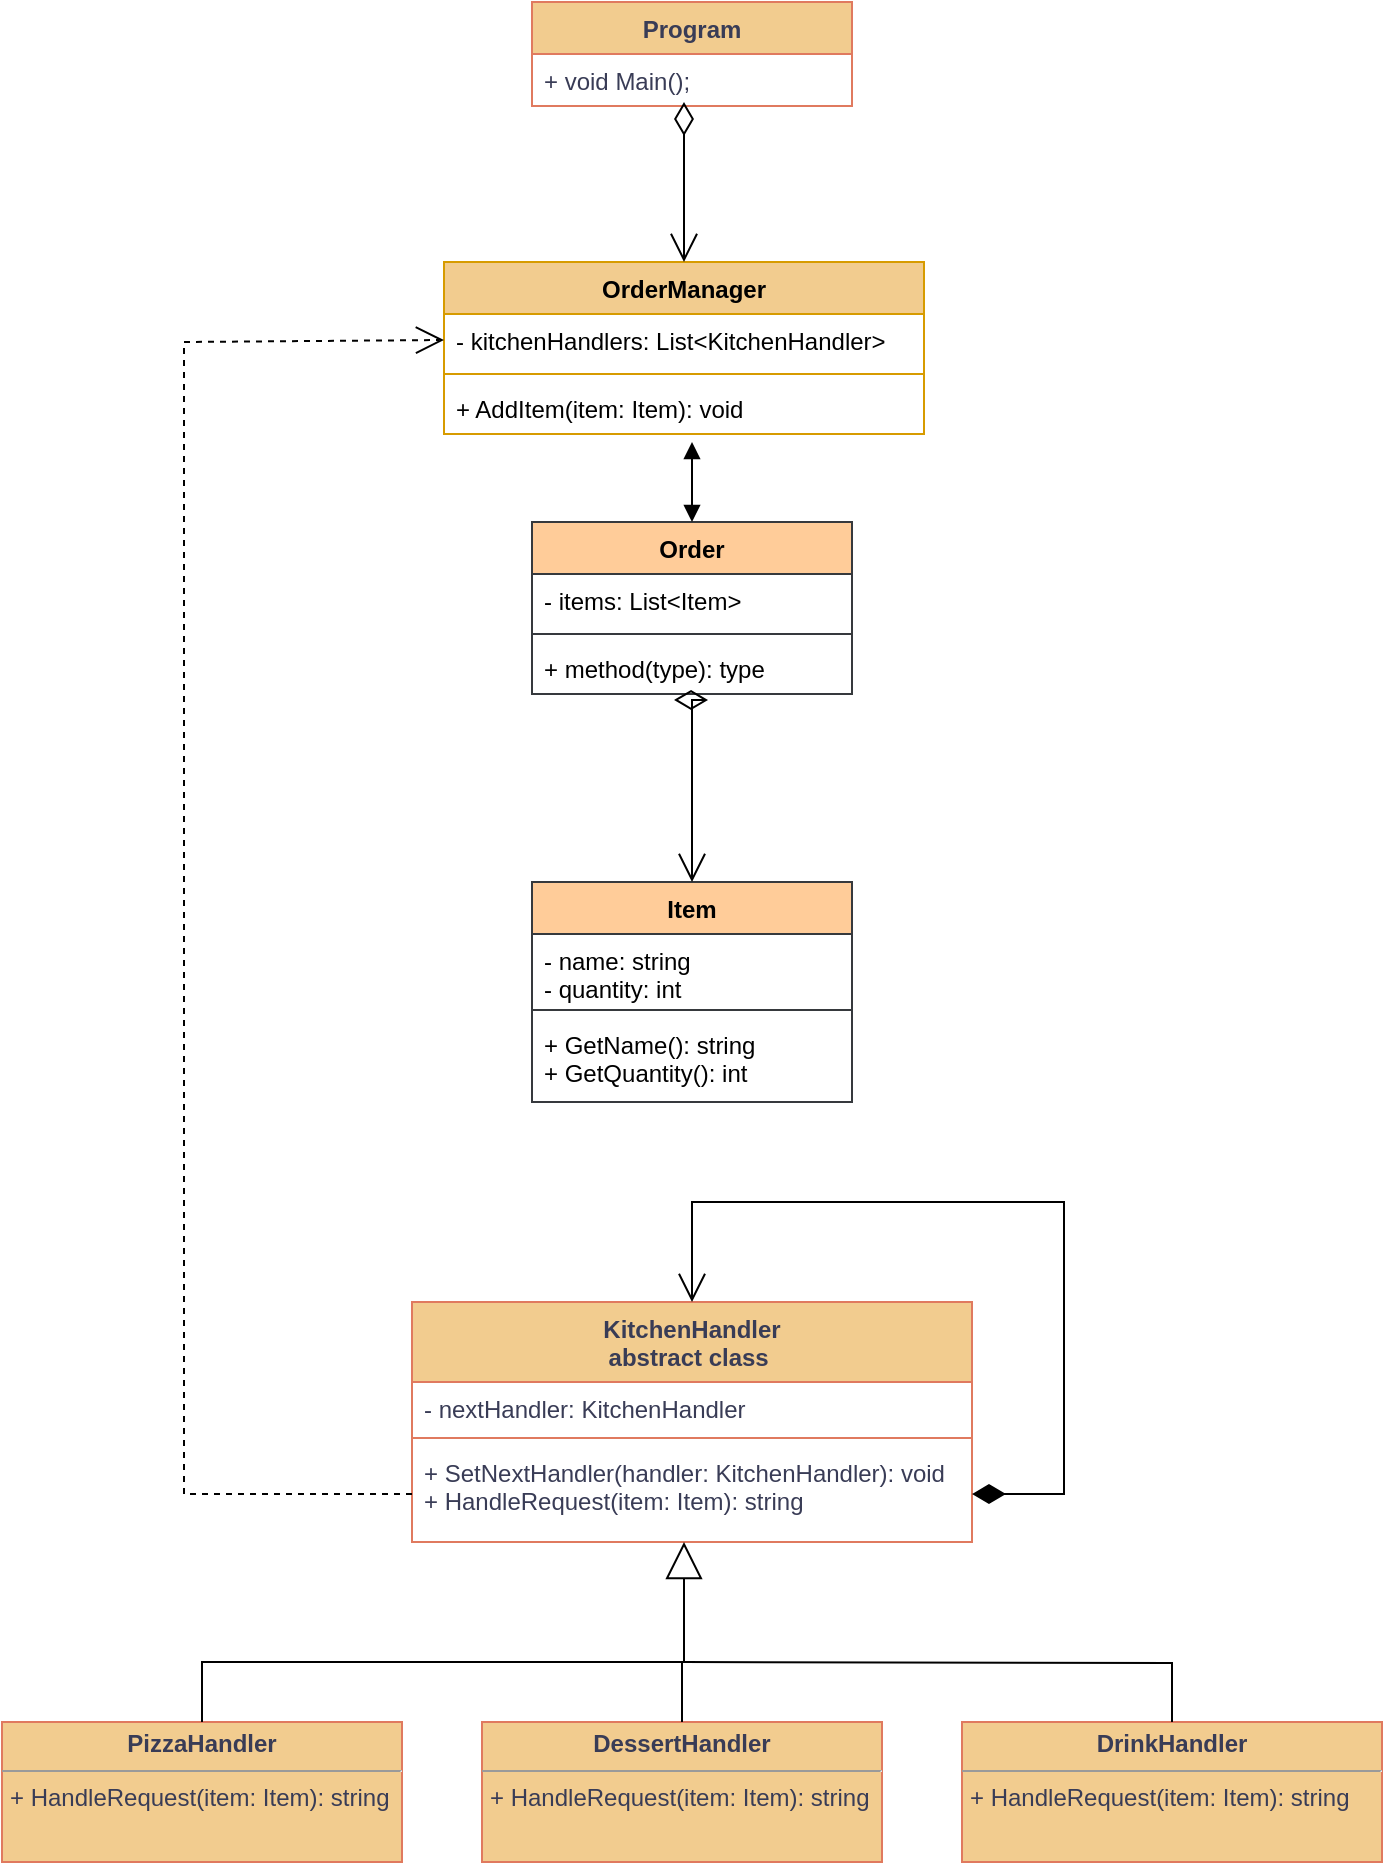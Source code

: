 <mxfile version="21.3.2" type="device">
  <diagram id="C5RBs43oDa-KdzZeNtuy" name="Page-1">
    <mxGraphModel dx="1434" dy="764" grid="1" gridSize="10" guides="1" tooltips="1" connect="1" arrows="1" fold="1" page="1" pageScale="1" pageWidth="827" pageHeight="1169" math="0" shadow="0">
      <root>
        <mxCell id="WIyWlLk6GJQsqaUBKTNV-0" />
        <mxCell id="WIyWlLk6GJQsqaUBKTNV-1" parent="WIyWlLk6GJQsqaUBKTNV-0" />
        <mxCell id="gAz_rP_OBczAuknbEhuL-0" value="Program" style="swimlane;fontStyle=1;align=center;verticalAlign=top;childLayout=stackLayout;horizontal=1;startSize=26;horizontalStack=0;resizeParent=1;resizeParentMax=0;resizeLast=0;collapsible=1;marginBottom=0;whiteSpace=wrap;html=1;labelBackgroundColor=none;fillColor=#F2CC8F;strokeColor=#E07A5F;fontColor=#393C56;" parent="WIyWlLk6GJQsqaUBKTNV-1" vertex="1">
          <mxGeometry x="334" y="50" width="160" height="52" as="geometry" />
        </mxCell>
        <mxCell id="gAz_rP_OBczAuknbEhuL-3" value="+&amp;nbsp;void Main();" style="text;strokeColor=none;fillColor=none;align=left;verticalAlign=top;spacingLeft=4;spacingRight=4;overflow=hidden;rotatable=0;points=[[0,0.5],[1,0.5]];portConstraint=eastwest;whiteSpace=wrap;html=1;labelBackgroundColor=none;fontColor=#393C56;" parent="gAz_rP_OBczAuknbEhuL-0" vertex="1">
          <mxGeometry y="26" width="160" height="26" as="geometry" />
        </mxCell>
        <mxCell id="gAz_rP_OBczAuknbEhuL-8" value="KitchenHandler  &lt;br&gt;abstract class&amp;nbsp;" style="swimlane;fontStyle=1;align=center;verticalAlign=top;childLayout=stackLayout;horizontal=1;startSize=40;horizontalStack=0;resizeParent=1;resizeParentMax=0;resizeLast=0;collapsible=1;marginBottom=0;whiteSpace=wrap;html=1;labelBackgroundColor=none;fillColor=#F2CC8F;strokeColor=#E07A5F;fontColor=#393C56;" parent="WIyWlLk6GJQsqaUBKTNV-1" vertex="1">
          <mxGeometry x="274" y="700" width="280" height="120" as="geometry" />
        </mxCell>
        <mxCell id="gAz_rP_OBczAuknbEhuL-9" value="- nextHandler: KitchenHandler" style="text;strokeColor=none;fillColor=none;align=left;verticalAlign=top;spacingLeft=4;spacingRight=4;overflow=hidden;rotatable=0;points=[[0,0.5],[1,0.5]];portConstraint=eastwest;whiteSpace=wrap;html=1;labelBackgroundColor=none;fontColor=#393C56;" parent="gAz_rP_OBczAuknbEhuL-8" vertex="1">
          <mxGeometry y="40" width="280" height="24" as="geometry" />
        </mxCell>
        <mxCell id="gAz_rP_OBczAuknbEhuL-10" value="" style="line;strokeWidth=1;fillColor=none;align=left;verticalAlign=middle;spacingTop=-1;spacingLeft=3;spacingRight=3;rotatable=0;labelPosition=right;points=[];portConstraint=eastwest;strokeColor=#E07A5F;labelBackgroundColor=none;fontColor=#393C56;" parent="gAz_rP_OBczAuknbEhuL-8" vertex="1">
          <mxGeometry y="64" width="280" height="8" as="geometry" />
        </mxCell>
        <mxCell id="gAz_rP_OBczAuknbEhuL-11" value="+ SetNextHandler(handler: KitchenHandler): void&lt;br&gt;+ HandleRequest(item: Item): string" style="text;strokeColor=none;fillColor=none;align=left;verticalAlign=top;spacingLeft=4;spacingRight=4;overflow=hidden;rotatable=0;points=[[0,0.5],[1,0.5]];portConstraint=eastwest;whiteSpace=wrap;html=1;labelBackgroundColor=none;fontColor=#393C56;" parent="gAz_rP_OBczAuknbEhuL-8" vertex="1">
          <mxGeometry y="72" width="280" height="48" as="geometry" />
        </mxCell>
        <mxCell id="zsqCF1-ATwx2tf6EJnUb-16" value="" style="endArrow=open;html=1;endSize=12;startArrow=diamondThin;startSize=14;startFill=1;edgeStyle=orthogonalEdgeStyle;align=left;verticalAlign=bottom;rounded=0;fontFamily=Helvetica;fontSize=12;fontColor=default;exitX=1;exitY=0.5;exitDx=0;exitDy=0;entryX=0.5;entryY=0;entryDx=0;entryDy=0;" edge="1" parent="gAz_rP_OBczAuknbEhuL-8" source="gAz_rP_OBczAuknbEhuL-11" target="gAz_rP_OBczAuknbEhuL-8">
          <mxGeometry x="-0.617" y="-70" relative="1" as="geometry">
            <mxPoint x="56" y="-90" as="sourcePoint" />
            <mxPoint x="216" y="-90" as="targetPoint" />
            <Array as="points">
              <mxPoint x="326" y="96" />
              <mxPoint x="326" y="-50" />
              <mxPoint x="140" y="-50" />
            </Array>
            <mxPoint as="offset" />
          </mxGeometry>
        </mxCell>
        <mxCell id="gAz_rP_OBczAuknbEhuL-12" value="&lt;p style=&quot;margin:0px;margin-top:4px;text-align:center;&quot;&gt;&lt;b&gt;PizzaHandler     &lt;/b&gt;&lt;br&gt;&lt;/p&gt;&lt;hr size=&quot;1&quot;&gt;&lt;p style=&quot;margin:0px;margin-left:4px;&quot;&gt;&lt;/p&gt;&lt;p style=&quot;margin:0px;margin-left:4px;&quot;&gt;+ HandleRequest(item: Item): string&lt;br&gt;&lt;/p&gt;" style="verticalAlign=top;align=left;overflow=fill;fontSize=12;fontFamily=Helvetica;html=1;whiteSpace=wrap;labelBackgroundColor=none;fillColor=#F2CC8F;strokeColor=#E07A5F;fontColor=#393C56;" parent="WIyWlLk6GJQsqaUBKTNV-1" vertex="1">
          <mxGeometry x="69" y="910" width="200" height="70" as="geometry" />
        </mxCell>
        <mxCell id="gAz_rP_OBczAuknbEhuL-15" value="&lt;p style=&quot;margin:0px;margin-top:4px;text-align:center;&quot;&gt;&lt;b&gt;DessertHandler  &lt;/b&gt;&lt;br&gt;&lt;/p&gt;&lt;hr size=&quot;1&quot;&gt;&lt;p style=&quot;margin:0px;margin-left:4px;&quot;&gt;&lt;/p&gt;&lt;p style=&quot;margin:0px;margin-left:4px;&quot;&gt;+ HandleRequest(item: Item): string&lt;br&gt;&lt;/p&gt;" style="verticalAlign=top;align=left;overflow=fill;fontSize=12;fontFamily=Helvetica;html=1;whiteSpace=wrap;labelBackgroundColor=none;fillColor=#F2CC8F;strokeColor=#E07A5F;fontColor=#393C56;" parent="WIyWlLk6GJQsqaUBKTNV-1" vertex="1">
          <mxGeometry x="309" y="910" width="200" height="70" as="geometry" />
        </mxCell>
        <mxCell id="gAz_rP_OBczAuknbEhuL-16" value="&lt;p style=&quot;margin:0px;margin-top:4px;text-align:center;&quot;&gt;&lt;b&gt;DrinkHandler    &lt;/b&gt;&lt;br&gt;&lt;/p&gt;&lt;hr size=&quot;1&quot;&gt;&lt;p style=&quot;margin:0px;margin-left:4px;&quot;&gt;&lt;/p&gt;&lt;p style=&quot;margin:0px;margin-left:4px;&quot;&gt;+ HandleRequest(item: Item): string&lt;br&gt;&lt;/p&gt;" style="verticalAlign=top;align=left;overflow=fill;fontSize=12;fontFamily=Helvetica;html=1;whiteSpace=wrap;labelBackgroundColor=none;fillColor=#F2CC8F;strokeColor=#E07A5F;fontColor=#393C56;" parent="WIyWlLk6GJQsqaUBKTNV-1" vertex="1">
          <mxGeometry x="549" y="910" width="210" height="70" as="geometry" />
        </mxCell>
        <mxCell id="zsqCF1-ATwx2tf6EJnUb-1" value="OrderManager" style="swimlane;fontStyle=1;align=center;verticalAlign=top;childLayout=stackLayout;horizontal=1;startSize=26;horizontalStack=0;resizeParent=1;resizeParentMax=0;resizeLast=0;collapsible=1;marginBottom=0;whiteSpace=wrap;html=1;fillColor=#f2cc8f;strokeColor=#d79b00;" vertex="1" parent="WIyWlLk6GJQsqaUBKTNV-1">
          <mxGeometry x="290" y="180" width="240" height="86" as="geometry" />
        </mxCell>
        <mxCell id="zsqCF1-ATwx2tf6EJnUb-2" value="- kitchenHandlers: List&amp;lt;KitchenHandler&amp;gt;" style="text;strokeColor=none;fillColor=none;align=left;verticalAlign=top;spacingLeft=4;spacingRight=4;overflow=hidden;rotatable=0;points=[[0,0.5],[1,0.5]];portConstraint=eastwest;whiteSpace=wrap;html=1;" vertex="1" parent="zsqCF1-ATwx2tf6EJnUb-1">
          <mxGeometry y="26" width="240" height="26" as="geometry" />
        </mxCell>
        <mxCell id="zsqCF1-ATwx2tf6EJnUb-3" value="" style="line;strokeWidth=1;fillColor=none;align=left;verticalAlign=middle;spacingTop=-1;spacingLeft=3;spacingRight=3;rotatable=0;labelPosition=right;points=[];portConstraint=eastwest;strokeColor=inherit;" vertex="1" parent="zsqCF1-ATwx2tf6EJnUb-1">
          <mxGeometry y="52" width="240" height="8" as="geometry" />
        </mxCell>
        <mxCell id="zsqCF1-ATwx2tf6EJnUb-4" value="+ AddItem(item: Item): void" style="text;strokeColor=none;fillColor=none;align=left;verticalAlign=top;spacingLeft=4;spacingRight=4;overflow=hidden;rotatable=0;points=[[0,0.5],[1,0.5]];portConstraint=eastwest;whiteSpace=wrap;html=1;" vertex="1" parent="zsqCF1-ATwx2tf6EJnUb-1">
          <mxGeometry y="60" width="240" height="26" as="geometry" />
        </mxCell>
        <mxCell id="zsqCF1-ATwx2tf6EJnUb-5" value="Order      " style="swimlane;fontStyle=1;align=center;verticalAlign=top;childLayout=stackLayout;horizontal=1;startSize=26;horizontalStack=0;resizeParent=1;resizeParentMax=0;resizeLast=0;collapsible=1;marginBottom=0;whiteSpace=wrap;html=1;fillColor=#ffcc99;strokeColor=#36393d;" vertex="1" parent="WIyWlLk6GJQsqaUBKTNV-1">
          <mxGeometry x="334" y="310" width="160" height="86" as="geometry" />
        </mxCell>
        <mxCell id="zsqCF1-ATwx2tf6EJnUb-6" value="- items: List&amp;lt;Item&amp;gt;" style="text;strokeColor=none;fillColor=none;align=left;verticalAlign=top;spacingLeft=4;spacingRight=4;overflow=hidden;rotatable=0;points=[[0,0.5],[1,0.5]];portConstraint=eastwest;whiteSpace=wrap;html=1;" vertex="1" parent="zsqCF1-ATwx2tf6EJnUb-5">
          <mxGeometry y="26" width="160" height="26" as="geometry" />
        </mxCell>
        <mxCell id="zsqCF1-ATwx2tf6EJnUb-7" value="" style="line;strokeWidth=1;fillColor=none;align=left;verticalAlign=middle;spacingTop=-1;spacingLeft=3;spacingRight=3;rotatable=0;labelPosition=right;points=[];portConstraint=eastwest;strokeColor=inherit;" vertex="1" parent="zsqCF1-ATwx2tf6EJnUb-5">
          <mxGeometry y="52" width="160" height="8" as="geometry" />
        </mxCell>
        <mxCell id="zsqCF1-ATwx2tf6EJnUb-8" value="+ method(type): type" style="text;strokeColor=none;fillColor=none;align=left;verticalAlign=top;spacingLeft=4;spacingRight=4;overflow=hidden;rotatable=0;points=[[0,0.5],[1,0.5]];portConstraint=eastwest;whiteSpace=wrap;html=1;" vertex="1" parent="zsqCF1-ATwx2tf6EJnUb-5">
          <mxGeometry y="60" width="160" height="26" as="geometry" />
        </mxCell>
        <mxCell id="zsqCF1-ATwx2tf6EJnUb-9" value="Item       " style="swimlane;fontStyle=1;align=center;verticalAlign=top;childLayout=stackLayout;horizontal=1;startSize=26;horizontalStack=0;resizeParent=1;resizeParentMax=0;resizeLast=0;collapsible=1;marginBottom=0;whiteSpace=wrap;html=1;fillColor=#ffcc99;strokeColor=#36393d;" vertex="1" parent="WIyWlLk6GJQsqaUBKTNV-1">
          <mxGeometry x="334" y="490" width="160" height="110" as="geometry" />
        </mxCell>
        <mxCell id="zsqCF1-ATwx2tf6EJnUb-10" value="- name: string&lt;br&gt;- quantity: int" style="text;strokeColor=none;fillColor=none;align=left;verticalAlign=top;spacingLeft=4;spacingRight=4;overflow=hidden;rotatable=0;points=[[0,0.5],[1,0.5]];portConstraint=eastwest;whiteSpace=wrap;html=1;" vertex="1" parent="zsqCF1-ATwx2tf6EJnUb-9">
          <mxGeometry y="26" width="160" height="34" as="geometry" />
        </mxCell>
        <mxCell id="zsqCF1-ATwx2tf6EJnUb-11" value="" style="line;strokeWidth=1;fillColor=none;align=left;verticalAlign=middle;spacingTop=-1;spacingLeft=3;spacingRight=3;rotatable=0;labelPosition=right;points=[];portConstraint=eastwest;strokeColor=inherit;" vertex="1" parent="zsqCF1-ATwx2tf6EJnUb-9">
          <mxGeometry y="60" width="160" height="8" as="geometry" />
        </mxCell>
        <mxCell id="zsqCF1-ATwx2tf6EJnUb-12" value="+ GetName(): string&lt;br&gt;+ GetQuantity(): int" style="text;strokeColor=none;fillColor=none;align=left;verticalAlign=top;spacingLeft=4;spacingRight=4;overflow=hidden;rotatable=0;points=[[0,0.5],[1,0.5]];portConstraint=eastwest;whiteSpace=wrap;html=1;" vertex="1" parent="zsqCF1-ATwx2tf6EJnUb-9">
          <mxGeometry y="68" width="160" height="42" as="geometry" />
        </mxCell>
        <mxCell id="zsqCF1-ATwx2tf6EJnUb-13" value="" style="endArrow=block;startArrow=block;endFill=1;startFill=1;html=1;rounded=0;fontFamily=Helvetica;fontSize=12;fontColor=default;exitX=0.5;exitY=0;exitDx=0;exitDy=0;" edge="1" parent="WIyWlLk6GJQsqaUBKTNV-1" source="zsqCF1-ATwx2tf6EJnUb-5">
          <mxGeometry width="160" relative="1" as="geometry">
            <mxPoint x="330" y="260" as="sourcePoint" />
            <mxPoint x="414" y="270" as="targetPoint" />
          </mxGeometry>
        </mxCell>
        <mxCell id="zsqCF1-ATwx2tf6EJnUb-15" value="" style="endArrow=open;html=1;endSize=12;startArrow=diamondThin;startSize=14;startFill=0;edgeStyle=orthogonalEdgeStyle;align=left;verticalAlign=bottom;rounded=0;fontFamily=Helvetica;fontSize=12;fontColor=default;exitX=0.444;exitY=1.115;exitDx=0;exitDy=0;exitPerimeter=0;entryX=0.5;entryY=0;entryDx=0;entryDy=0;" edge="1" parent="WIyWlLk6GJQsqaUBKTNV-1" source="zsqCF1-ATwx2tf6EJnUb-8" target="zsqCF1-ATwx2tf6EJnUb-9">
          <mxGeometry x="-0.401" y="46" relative="1" as="geometry">
            <mxPoint x="330" y="610" as="sourcePoint" />
            <mxPoint x="490" y="610" as="targetPoint" />
            <Array as="points">
              <mxPoint x="414" y="399" />
            </Array>
            <mxPoint as="offset" />
          </mxGeometry>
        </mxCell>
        <mxCell id="zsqCF1-ATwx2tf6EJnUb-17" value="" style="endArrow=open;html=1;endSize=12;startArrow=diamondThin;startSize=14;startFill=0;edgeStyle=orthogonalEdgeStyle;align=left;verticalAlign=bottom;rounded=0;fontFamily=Helvetica;fontSize=12;fontColor=default;entryX=0.5;entryY=0;entryDx=0;entryDy=0;" edge="1" parent="WIyWlLk6GJQsqaUBKTNV-1" target="zsqCF1-ATwx2tf6EJnUb-1">
          <mxGeometry x="-0.891" y="109" relative="1" as="geometry">
            <mxPoint x="410" y="100" as="sourcePoint" />
            <mxPoint x="490" y="410" as="targetPoint" />
            <Array as="points">
              <mxPoint x="410" y="161" />
            </Array>
            <mxPoint as="offset" />
          </mxGeometry>
        </mxCell>
        <mxCell id="zsqCF1-ATwx2tf6EJnUb-18" value="" style="endArrow=none;html=1;edgeStyle=orthogonalEdgeStyle;rounded=0;fontFamily=Helvetica;fontSize=12;fontColor=default;exitX=0.5;exitY=0;exitDx=0;exitDy=0;" edge="1" parent="WIyWlLk6GJQsqaUBKTNV-1" source="gAz_rP_OBczAuknbEhuL-12">
          <mxGeometry relative="1" as="geometry">
            <mxPoint x="330" y="660" as="sourcePoint" />
            <mxPoint x="410" y="880" as="targetPoint" />
            <Array as="points">
              <mxPoint x="169" y="880" />
            </Array>
          </mxGeometry>
        </mxCell>
        <mxCell id="zsqCF1-ATwx2tf6EJnUb-21" value="" style="endArrow=none;html=1;edgeStyle=orthogonalEdgeStyle;rounded=0;fontFamily=Helvetica;fontSize=12;fontColor=default;exitX=0.5;exitY=0;exitDx=0;exitDy=0;" edge="1" parent="WIyWlLk6GJQsqaUBKTNV-1" source="gAz_rP_OBczAuknbEhuL-15">
          <mxGeometry relative="1" as="geometry">
            <mxPoint x="330" y="660" as="sourcePoint" />
            <mxPoint x="409" y="880" as="targetPoint" />
          </mxGeometry>
        </mxCell>
        <mxCell id="zsqCF1-ATwx2tf6EJnUb-24" value="" style="endArrow=none;html=1;edgeStyle=orthogonalEdgeStyle;rounded=0;fontFamily=Helvetica;fontSize=12;fontColor=default;entryX=0.5;entryY=0;entryDx=0;entryDy=0;" edge="1" parent="WIyWlLk6GJQsqaUBKTNV-1" target="gAz_rP_OBczAuknbEhuL-16">
          <mxGeometry relative="1" as="geometry">
            <mxPoint x="410" y="880" as="sourcePoint" />
            <mxPoint x="490" y="660" as="targetPoint" />
          </mxGeometry>
        </mxCell>
        <mxCell id="zsqCF1-ATwx2tf6EJnUb-27" value="" style="endArrow=block;endSize=16;endFill=0;html=1;rounded=0;fontFamily=Helvetica;fontSize=12;fontColor=default;" edge="1" parent="WIyWlLk6GJQsqaUBKTNV-1">
          <mxGeometry width="160" relative="1" as="geometry">
            <mxPoint x="410" y="880" as="sourcePoint" />
            <mxPoint x="410" y="820" as="targetPoint" />
          </mxGeometry>
        </mxCell>
        <mxCell id="zsqCF1-ATwx2tf6EJnUb-28" value="" style="endArrow=open;endSize=12;dashed=1;html=1;rounded=0;fontFamily=Helvetica;fontSize=12;fontColor=default;exitX=0;exitY=0.5;exitDx=0;exitDy=0;entryX=0;entryY=0.5;entryDx=0;entryDy=0;" edge="1" parent="WIyWlLk6GJQsqaUBKTNV-1" source="gAz_rP_OBczAuknbEhuL-11" target="zsqCF1-ATwx2tf6EJnUb-2">
          <mxGeometry x="0.052" y="92" width="160" relative="1" as="geometry">
            <mxPoint x="330" y="560" as="sourcePoint" />
            <mxPoint x="490" y="560" as="targetPoint" />
            <Array as="points">
              <mxPoint x="160" y="796" />
              <mxPoint x="160" y="220" />
            </Array>
            <mxPoint as="offset" />
          </mxGeometry>
        </mxCell>
      </root>
    </mxGraphModel>
  </diagram>
</mxfile>

